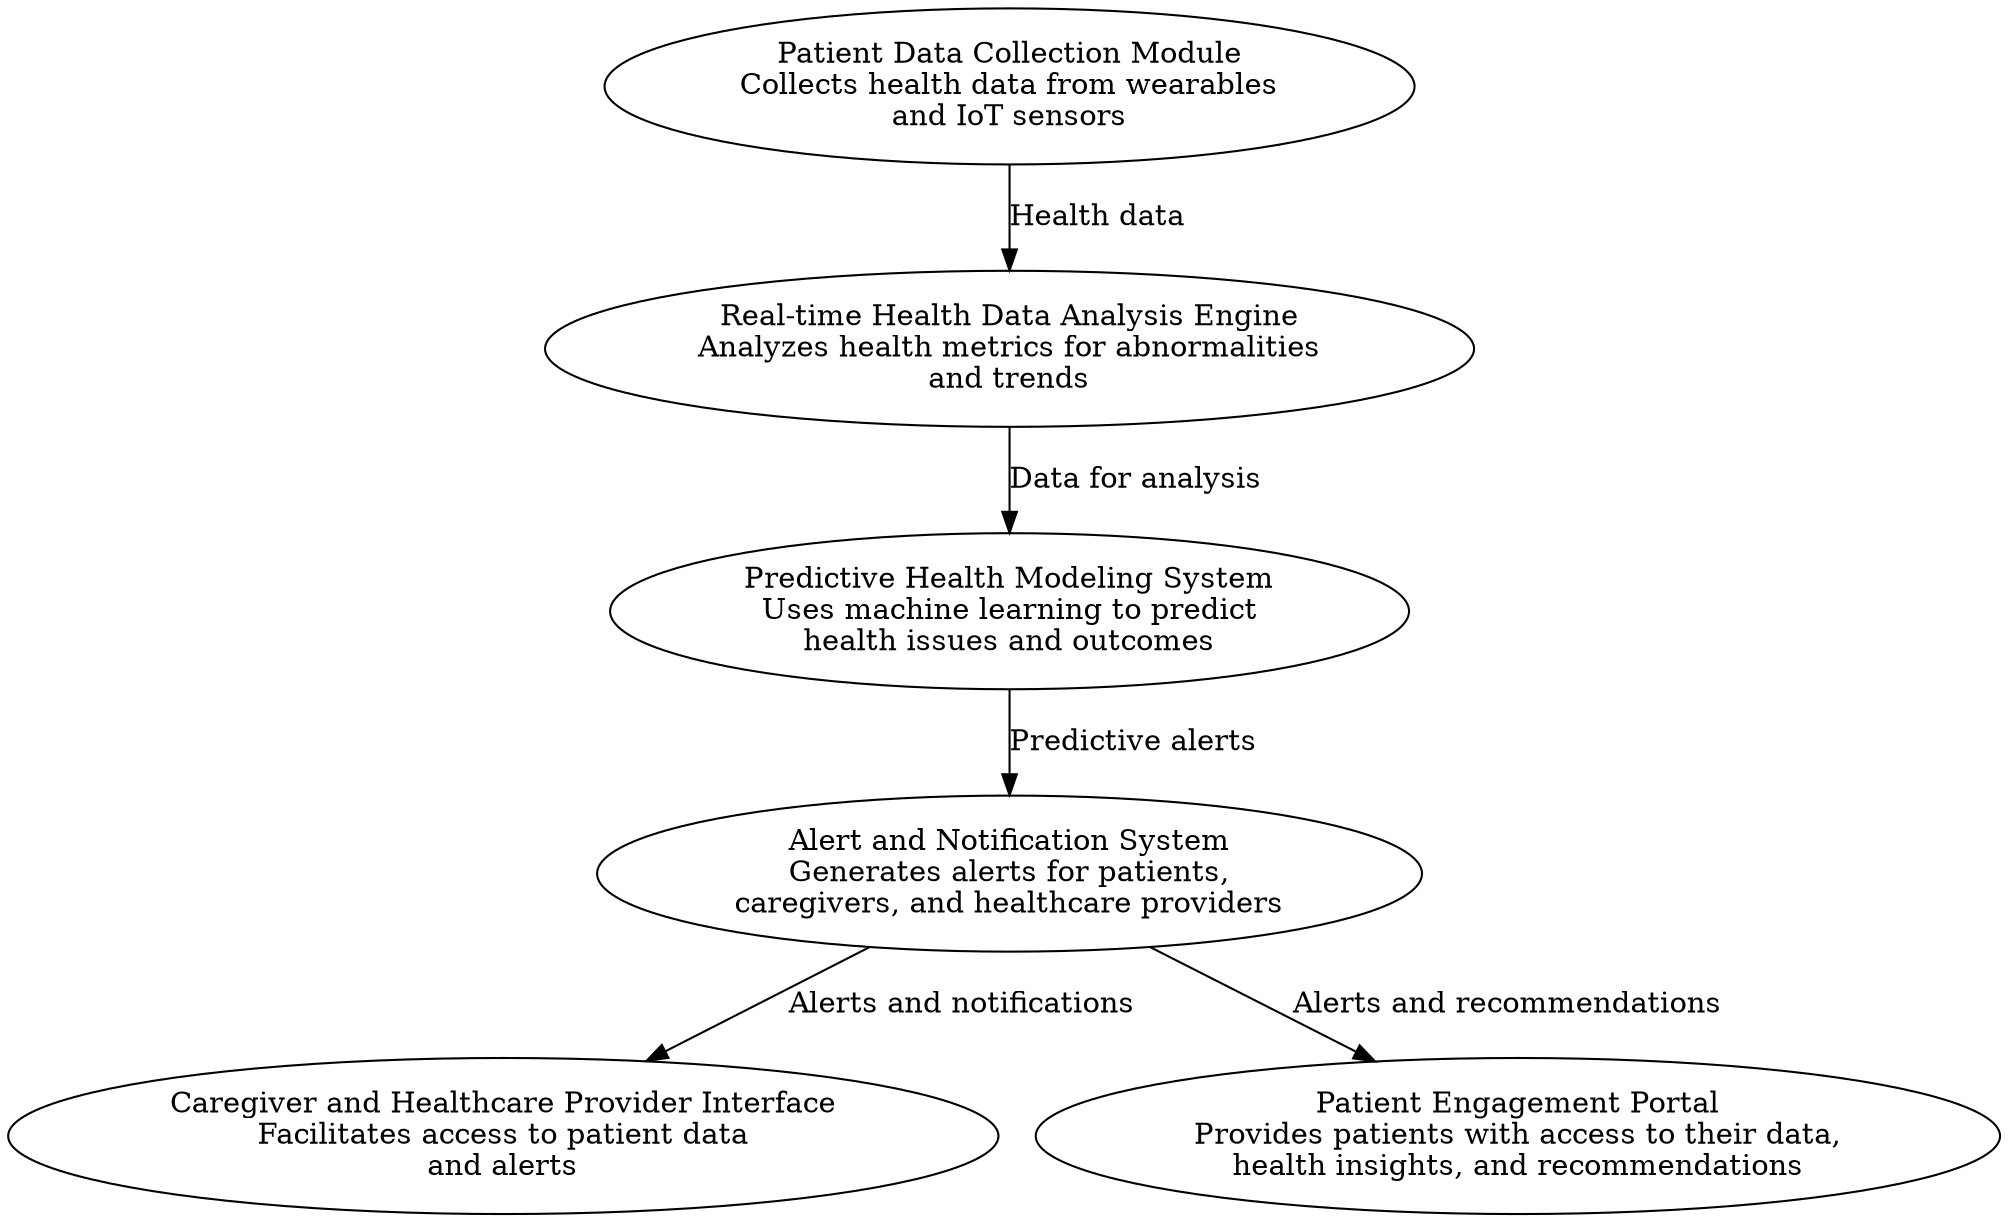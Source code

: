 digraph SmartHealthMonitoring {


    PatientDataCollection [label="Patient Data Collection Module\nCollects health data from wearables\nand IoT sensors"];
    RealTimeHealthDataAnalysis [label="Real-time Health Data Analysis Engine\nAnalyzes health metrics for abnormalities\nand trends"];
    PredictiveHealthModeling [label="Predictive Health Modeling System\nUses machine learning to predict\nhealth issues and outcomes"];
    AlertNotificationSystem [label="Alert and Notification System\nGenerates alerts for patients,\ncaregivers, and healthcare providers"];
    HealthcareProviderInterface [label="Caregiver and Healthcare Provider Interface\nFacilitates access to patient data\nand alerts"];
    PatientEngagementPortal [label="Patient Engagement Portal\nProvides patients with access to their data,\nhealth insights, and recommendations"];


    PatientDataCollection -> RealTimeHealthDataAnalysis [label="Health data"];
    RealTimeHealthDataAnalysis -> PredictiveHealthModeling [label="Data for analysis"];
    PredictiveHealthModeling -> AlertNotificationSystem [label="Predictive alerts"];
    AlertNotificationSystem -> HealthcareProviderInterface [label="Alerts and notifications"];
    AlertNotificationSystem -> PatientEngagementPortal [label="Alerts and recommendations"];


    // Styling
    edge [color=blue];
    node [style=filled, color=lightgrey];
}

